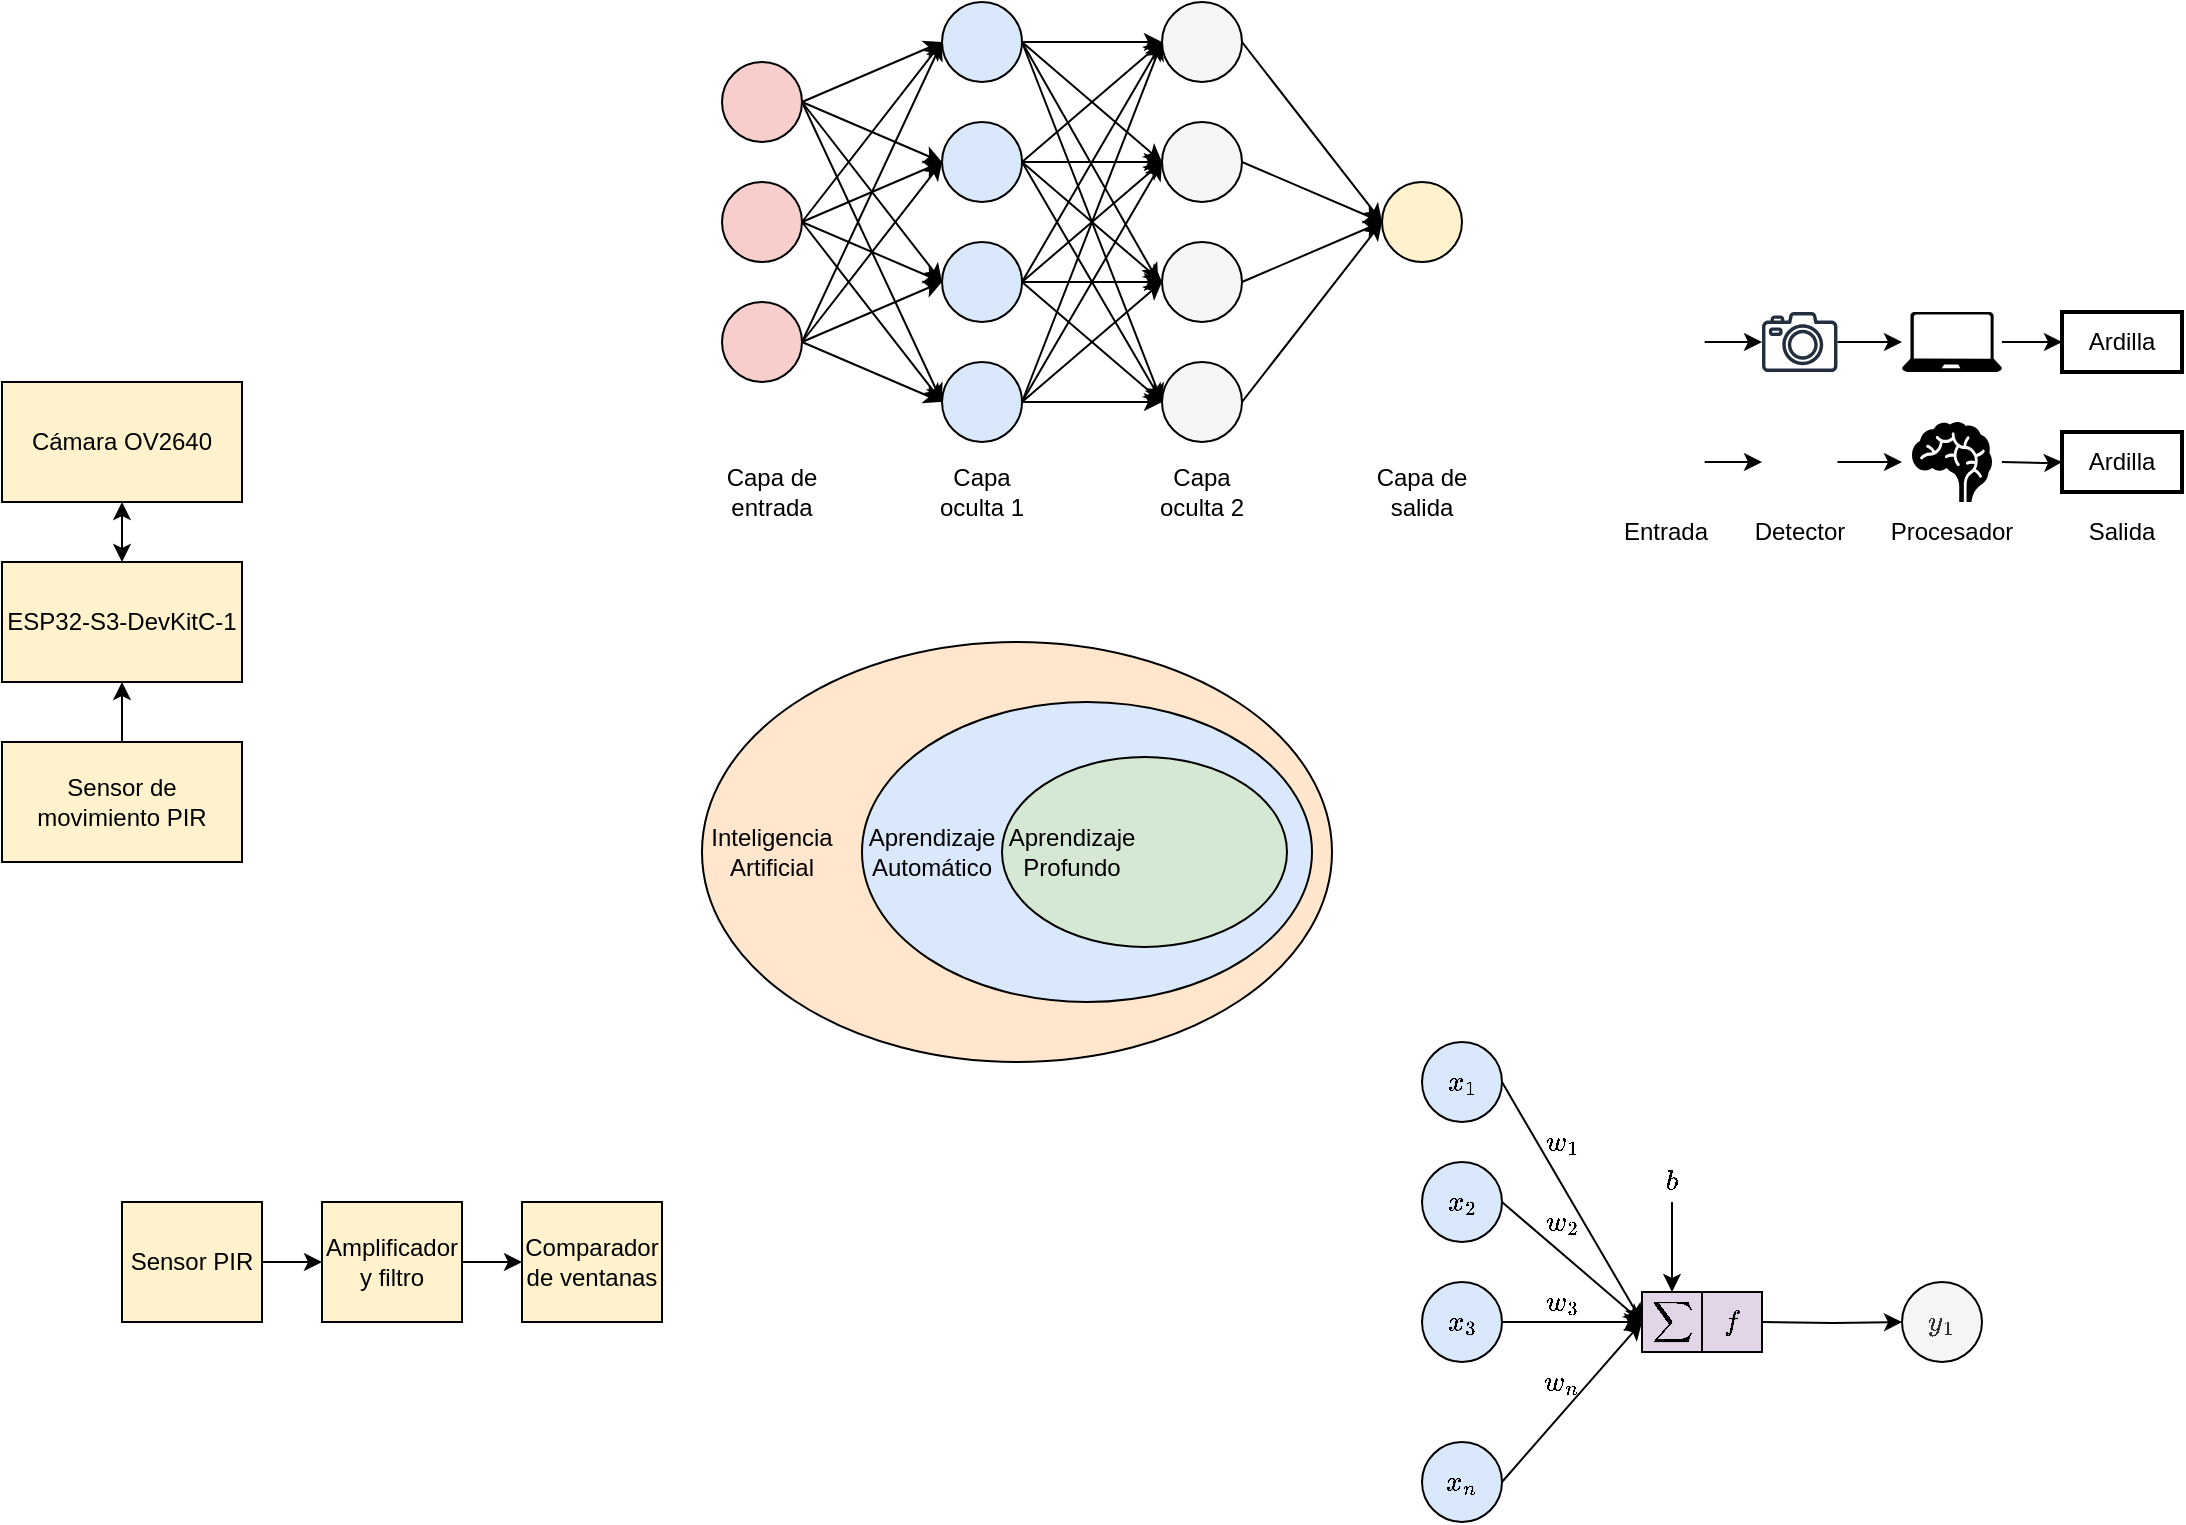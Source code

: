 <mxfile version="20.5.3" type="device"><diagram id="mrAVjI0d_bWb_Q6mrn6p" name="Page-1"><mxGraphModel dx="246" dy="659" grid="1" gridSize="10" guides="1" tooltips="1" connect="1" arrows="1" fold="1" page="1" pageScale="1" pageWidth="850" pageHeight="1100" math="1" shadow="0"><root><mxCell id="0"/><mxCell id="1" parent="0"/><mxCell id="iwg94iTVYW8onbJ5SESR-1" value="ESP32-S3-DevKitC-1" style="rounded=0;whiteSpace=wrap;html=1;fillColor=#fff2cc;strokeColor=default;" parent="1" vertex="1"><mxGeometry x="300" y="450" width="120" height="60" as="geometry"/></mxCell><mxCell id="iwg94iTVYW8onbJ5SESR-6" value="" style="edgeStyle=orthogonalEdgeStyle;rounded=0;orthogonalLoop=1;jettySize=auto;html=1;startArrow=classic;startFill=1;" parent="1" source="iwg94iTVYW8onbJ5SESR-2" target="iwg94iTVYW8onbJ5SESR-1" edge="1"><mxGeometry relative="1" as="geometry"/></mxCell><mxCell id="iwg94iTVYW8onbJ5SESR-2" value="Cámara OV2640" style="rounded=0;whiteSpace=wrap;html=1;fillColor=#fff2cc;strokeColor=default;" parent="1" vertex="1"><mxGeometry x="300" y="360" width="120" height="60" as="geometry"/></mxCell><mxCell id="iwg94iTVYW8onbJ5SESR-5" value="" style="edgeStyle=orthogonalEdgeStyle;rounded=0;orthogonalLoop=1;jettySize=auto;html=1;" parent="1" source="iwg94iTVYW8onbJ5SESR-3" target="iwg94iTVYW8onbJ5SESR-1" edge="1"><mxGeometry relative="1" as="geometry"/></mxCell><mxCell id="iwg94iTVYW8onbJ5SESR-3" value="Sensor de movimiento PIR" style="rounded=0;whiteSpace=wrap;html=1;fillColor=#fff2cc;strokeColor=default;" parent="1" vertex="1"><mxGeometry x="300" y="540" width="120" height="60" as="geometry"/></mxCell><mxCell id="CYQogxWo8IyRnVfrzuj0-6" style="edgeStyle=orthogonalEdgeStyle;rounded=0;orthogonalLoop=1;jettySize=auto;html=1;entryX=0;entryY=0.5;entryDx=0;entryDy=0;fillColor=#fff2cc;strokeColor=default;" parent="1" source="CYQogxWo8IyRnVfrzuj0-3" target="CYQogxWo8IyRnVfrzuj0-4" edge="1"><mxGeometry relative="1" as="geometry"/></mxCell><mxCell id="CYQogxWo8IyRnVfrzuj0-3" value="Sensor PIR" style="rounded=0;whiteSpace=wrap;html=1;fillColor=#fff2cc;strokeColor=default;" parent="1" vertex="1"><mxGeometry x="360" y="770" width="70" height="60" as="geometry"/></mxCell><mxCell id="CYQogxWo8IyRnVfrzuj0-7" value="" style="edgeStyle=orthogonalEdgeStyle;rounded=0;orthogonalLoop=1;jettySize=auto;html=1;fillColor=#fff2cc;strokeColor=default;" parent="1" source="CYQogxWo8IyRnVfrzuj0-4" target="CYQogxWo8IyRnVfrzuj0-5" edge="1"><mxGeometry relative="1" as="geometry"/></mxCell><mxCell id="CYQogxWo8IyRnVfrzuj0-4" value="Amplificador y filtro" style="rounded=0;whiteSpace=wrap;html=1;fillColor=#fff2cc;strokeColor=default;" parent="1" vertex="1"><mxGeometry x="460" y="770" width="70" height="60" as="geometry"/></mxCell><mxCell id="CYQogxWo8IyRnVfrzuj0-5" value="Comparador de ventanas" style="rounded=0;whiteSpace=wrap;html=1;fillColor=#fff2cc;strokeColor=default;" parent="1" vertex="1"><mxGeometry x="560" y="770" width="70" height="60" as="geometry"/></mxCell><mxCell id="CYQogxWo8IyRnVfrzuj0-12" value="" style="ellipse;whiteSpace=wrap;html=1;strokeColor=default;fillColor=#ffe6cc;" parent="1" vertex="1"><mxGeometry x="650" y="490" width="315" height="210" as="geometry"/></mxCell><mxCell id="CYQogxWo8IyRnVfrzuj0-13" value="" style="ellipse;whiteSpace=wrap;html=1;strokeColor=default;fillColor=#dae8fc;" parent="1" vertex="1"><mxGeometry x="730" y="520" width="225" height="150" as="geometry"/></mxCell><mxCell id="CYQogxWo8IyRnVfrzuj0-14" value="" style="ellipse;whiteSpace=wrap;html=1;strokeColor=default;fillColor=#d5e8d4;" parent="1" vertex="1"><mxGeometry x="800" y="547.5" width="142.5" height="95" as="geometry"/></mxCell><mxCell id="CYQogxWo8IyRnVfrzuj0-15" value="Aprendizaje&lt;br&gt;Profundo" style="text;html=1;strokeColor=none;fillColor=none;align=center;verticalAlign=middle;whiteSpace=wrap;rounded=0;" parent="1" vertex="1"><mxGeometry x="800" y="580" width="70" height="30" as="geometry"/></mxCell><mxCell id="CYQogxWo8IyRnVfrzuj0-16" value="Aprendizaje&lt;br&gt;Automático" style="text;html=1;strokeColor=none;fillColor=none;align=center;verticalAlign=middle;whiteSpace=wrap;rounded=0;" parent="1" vertex="1"><mxGeometry x="730" y="580" width="70" height="30" as="geometry"/></mxCell><mxCell id="CYQogxWo8IyRnVfrzuj0-17" value="Inteligencia&lt;br&gt;Artificial" style="text;html=1;strokeColor=none;fillColor=none;align=center;verticalAlign=middle;whiteSpace=wrap;rounded=0;" parent="1" vertex="1"><mxGeometry x="650" y="580" width="70" height="30" as="geometry"/></mxCell><mxCell id="CYQogxWo8IyRnVfrzuj0-31" style="rounded=0;orthogonalLoop=1;jettySize=auto;html=1;exitX=1;exitY=0.5;exitDx=0;exitDy=0;entryX=0;entryY=0.5;entryDx=0;entryDy=0;strokeColor=default;" parent="1" source="CYQogxWo8IyRnVfrzuj0-18" target="CYQogxWo8IyRnVfrzuj0-23" edge="1"><mxGeometry relative="1" as="geometry"/></mxCell><mxCell id="CYQogxWo8IyRnVfrzuj0-33" style="edgeStyle=none;rounded=0;orthogonalLoop=1;jettySize=auto;html=1;exitX=1;exitY=0.5;exitDx=0;exitDy=0;entryX=0;entryY=0.5;entryDx=0;entryDy=0;strokeColor=default;" parent="1" source="CYQogxWo8IyRnVfrzuj0-18" target="CYQogxWo8IyRnVfrzuj0-24" edge="1"><mxGeometry relative="1" as="geometry"/></mxCell><mxCell id="CYQogxWo8IyRnVfrzuj0-34" style="edgeStyle=none;rounded=0;orthogonalLoop=1;jettySize=auto;html=1;exitX=1;exitY=0.5;exitDx=0;exitDy=0;entryX=0;entryY=0.5;entryDx=0;entryDy=0;strokeColor=default;" parent="1" source="CYQogxWo8IyRnVfrzuj0-18" target="CYQogxWo8IyRnVfrzuj0-25" edge="1"><mxGeometry relative="1" as="geometry"/></mxCell><mxCell id="CYQogxWo8IyRnVfrzuj0-68" style="edgeStyle=none;rounded=0;orthogonalLoop=1;jettySize=auto;html=1;exitX=1;exitY=0.5;exitDx=0;exitDy=0;entryX=0;entryY=0.5;entryDx=0;entryDy=0;strokeColor=default;" parent="1" source="CYQogxWo8IyRnVfrzuj0-18" target="CYQogxWo8IyRnVfrzuj0-21" edge="1"><mxGeometry relative="1" as="geometry"/></mxCell><mxCell id="CYQogxWo8IyRnVfrzuj0-18" value="" style="ellipse;whiteSpace=wrap;html=1;aspect=fixed;strokeColor=default;fillColor=#f8cecc;" parent="1" vertex="1"><mxGeometry x="660" y="320" width="40" height="40" as="geometry"/></mxCell><mxCell id="CYQogxWo8IyRnVfrzuj0-35" style="edgeStyle=none;rounded=0;orthogonalLoop=1;jettySize=auto;html=1;exitX=1;exitY=0.5;exitDx=0;exitDy=0;entryX=0;entryY=0.5;entryDx=0;entryDy=0;strokeColor=default;" parent="1" source="CYQogxWo8IyRnVfrzuj0-19" target="CYQogxWo8IyRnVfrzuj0-23" edge="1"><mxGeometry relative="1" as="geometry"/></mxCell><mxCell id="CYQogxWo8IyRnVfrzuj0-36" style="edgeStyle=none;rounded=0;orthogonalLoop=1;jettySize=auto;html=1;exitX=1;exitY=0.5;exitDx=0;exitDy=0;entryX=0;entryY=0.5;entryDx=0;entryDy=0;strokeColor=default;" parent="1" source="CYQogxWo8IyRnVfrzuj0-19" target="CYQogxWo8IyRnVfrzuj0-21" edge="1"><mxGeometry relative="1" as="geometry"/></mxCell><mxCell id="CYQogxWo8IyRnVfrzuj0-37" style="edgeStyle=none;rounded=0;orthogonalLoop=1;jettySize=auto;html=1;exitX=1;exitY=0.5;exitDx=0;exitDy=0;entryX=0;entryY=0.5;entryDx=0;entryDy=0;strokeColor=default;" parent="1" source="CYQogxWo8IyRnVfrzuj0-19" target="CYQogxWo8IyRnVfrzuj0-24" edge="1"><mxGeometry relative="1" as="geometry"/></mxCell><mxCell id="CYQogxWo8IyRnVfrzuj0-38" style="edgeStyle=none;rounded=0;orthogonalLoop=1;jettySize=auto;html=1;exitX=1;exitY=0.5;exitDx=0;exitDy=0;entryX=0;entryY=0.5;entryDx=0;entryDy=0;strokeColor=default;" parent="1" source="CYQogxWo8IyRnVfrzuj0-19" target="CYQogxWo8IyRnVfrzuj0-25" edge="1"><mxGeometry relative="1" as="geometry"/></mxCell><mxCell id="CYQogxWo8IyRnVfrzuj0-19" value="" style="ellipse;whiteSpace=wrap;html=1;aspect=fixed;strokeColor=default;fillColor=#f8cecc;" parent="1" vertex="1"><mxGeometry x="660" y="260" width="40" height="40" as="geometry"/></mxCell><mxCell id="CYQogxWo8IyRnVfrzuj0-39" style="edgeStyle=none;rounded=0;orthogonalLoop=1;jettySize=auto;html=1;exitX=1;exitY=0.5;exitDx=0;exitDy=0;entryX=0;entryY=0.5;entryDx=0;entryDy=0;strokeColor=default;" parent="1" source="CYQogxWo8IyRnVfrzuj0-20" target="CYQogxWo8IyRnVfrzuj0-25" edge="1"><mxGeometry relative="1" as="geometry"/></mxCell><mxCell id="CYQogxWo8IyRnVfrzuj0-40" style="edgeStyle=none;rounded=0;orthogonalLoop=1;jettySize=auto;html=1;exitX=1;exitY=0.5;exitDx=0;exitDy=0;entryX=0;entryY=0.5;entryDx=0;entryDy=0;strokeColor=default;" parent="1" source="CYQogxWo8IyRnVfrzuj0-20" target="CYQogxWo8IyRnVfrzuj0-24" edge="1"><mxGeometry relative="1" as="geometry"/></mxCell><mxCell id="CYQogxWo8IyRnVfrzuj0-41" style="edgeStyle=none;rounded=0;orthogonalLoop=1;jettySize=auto;html=1;exitX=1;exitY=0.5;exitDx=0;exitDy=0;entryX=0;entryY=0.5;entryDx=0;entryDy=0;strokeColor=default;" parent="1" source="CYQogxWo8IyRnVfrzuj0-20" target="CYQogxWo8IyRnVfrzuj0-21" edge="1"><mxGeometry relative="1" as="geometry"/></mxCell><mxCell id="CYQogxWo8IyRnVfrzuj0-42" style="edgeStyle=none;rounded=0;orthogonalLoop=1;jettySize=auto;html=1;exitX=1;exitY=0.5;exitDx=0;exitDy=0;entryX=0;entryY=0.5;entryDx=0;entryDy=0;strokeColor=default;" parent="1" source="CYQogxWo8IyRnVfrzuj0-20" target="CYQogxWo8IyRnVfrzuj0-23" edge="1"><mxGeometry relative="1" as="geometry"/></mxCell><mxCell id="CYQogxWo8IyRnVfrzuj0-20" value="" style="ellipse;whiteSpace=wrap;html=1;aspect=fixed;strokeColor=default;fillColor=#f8cecc;" parent="1" vertex="1"><mxGeometry x="660" y="200" width="40" height="40" as="geometry"/></mxCell><mxCell id="CYQogxWo8IyRnVfrzuj0-45" style="edgeStyle=none;rounded=0;orthogonalLoop=1;jettySize=auto;html=1;exitX=1;exitY=0.5;exitDx=0;exitDy=0;entryX=0;entryY=0.5;entryDx=0;entryDy=0;strokeColor=default;" parent="1" source="CYQogxWo8IyRnVfrzuj0-21" target="CYQogxWo8IyRnVfrzuj0-26" edge="1"><mxGeometry relative="1" as="geometry"/></mxCell><mxCell id="CYQogxWo8IyRnVfrzuj0-49" style="edgeStyle=none;rounded=0;orthogonalLoop=1;jettySize=auto;html=1;exitX=1;exitY=0.5;exitDx=0;exitDy=0;entryX=0;entryY=0.5;entryDx=0;entryDy=0;strokeColor=default;" parent="1" source="CYQogxWo8IyRnVfrzuj0-21" target="CYQogxWo8IyRnVfrzuj0-27" edge="1"><mxGeometry relative="1" as="geometry"/></mxCell><mxCell id="CYQogxWo8IyRnVfrzuj0-51" style="edgeStyle=none;rounded=0;orthogonalLoop=1;jettySize=auto;html=1;exitX=1;exitY=0.5;exitDx=0;exitDy=0;entryX=0;entryY=0.5;entryDx=0;entryDy=0;strokeColor=default;" parent="1" source="CYQogxWo8IyRnVfrzuj0-21" target="CYQogxWo8IyRnVfrzuj0-28" edge="1"><mxGeometry relative="1" as="geometry"/></mxCell><mxCell id="CYQogxWo8IyRnVfrzuj0-56" style="edgeStyle=none;rounded=0;orthogonalLoop=1;jettySize=auto;html=1;exitX=1;exitY=0.5;exitDx=0;exitDy=0;entryX=0;entryY=0.5;entryDx=0;entryDy=0;strokeColor=default;" parent="1" source="CYQogxWo8IyRnVfrzuj0-21" target="CYQogxWo8IyRnVfrzuj0-29" edge="1"><mxGeometry relative="1" as="geometry"/></mxCell><mxCell id="CYQogxWo8IyRnVfrzuj0-21" value="" style="ellipse;whiteSpace=wrap;html=1;aspect=fixed;strokeColor=default;fillColor=#dae8fc;" parent="1" vertex="1"><mxGeometry x="770" y="290" width="40" height="40" as="geometry"/></mxCell><mxCell id="CYQogxWo8IyRnVfrzuj0-46" style="edgeStyle=none;rounded=0;orthogonalLoop=1;jettySize=auto;html=1;exitX=1;exitY=0.5;exitDx=0;exitDy=0;entryX=0;entryY=0.5;entryDx=0;entryDy=0;strokeColor=default;" parent="1" source="CYQogxWo8IyRnVfrzuj0-23" target="CYQogxWo8IyRnVfrzuj0-27" edge="1"><mxGeometry relative="1" as="geometry"/></mxCell><mxCell id="CYQogxWo8IyRnVfrzuj0-50" style="edgeStyle=none;rounded=0;orthogonalLoop=1;jettySize=auto;html=1;exitX=1;exitY=0.5;exitDx=0;exitDy=0;entryX=0;entryY=0.5;entryDx=0;entryDy=0;strokeColor=default;" parent="1" source="CYQogxWo8IyRnVfrzuj0-23" target="CYQogxWo8IyRnVfrzuj0-26" edge="1"><mxGeometry relative="1" as="geometry"/></mxCell><mxCell id="CYQogxWo8IyRnVfrzuj0-57" style="edgeStyle=none;rounded=0;orthogonalLoop=1;jettySize=auto;html=1;exitX=1;exitY=0.5;exitDx=0;exitDy=0;entryX=0;entryY=0.5;entryDx=0;entryDy=0;strokeColor=default;" parent="1" source="CYQogxWo8IyRnVfrzuj0-23" target="CYQogxWo8IyRnVfrzuj0-28" edge="1"><mxGeometry relative="1" as="geometry"/></mxCell><mxCell id="CYQogxWo8IyRnVfrzuj0-58" style="edgeStyle=none;rounded=0;orthogonalLoop=1;jettySize=auto;html=1;exitX=1;exitY=0.5;exitDx=0;exitDy=0;entryX=0;entryY=0.5;entryDx=0;entryDy=0;strokeColor=default;" parent="1" source="CYQogxWo8IyRnVfrzuj0-23" target="CYQogxWo8IyRnVfrzuj0-29" edge="1"><mxGeometry relative="1" as="geometry"/></mxCell><mxCell id="CYQogxWo8IyRnVfrzuj0-23" value="" style="ellipse;whiteSpace=wrap;html=1;aspect=fixed;strokeColor=default;fillColor=#dae8fc;" parent="1" vertex="1"><mxGeometry x="770" y="350" width="40" height="40" as="geometry"/></mxCell><mxCell id="CYQogxWo8IyRnVfrzuj0-44" style="edgeStyle=none;rounded=0;orthogonalLoop=1;jettySize=auto;html=1;exitX=1;exitY=0.5;exitDx=0;exitDy=0;entryX=0;entryY=0.5;entryDx=0;entryDy=0;strokeColor=default;" parent="1" source="CYQogxWo8IyRnVfrzuj0-24" target="CYQogxWo8IyRnVfrzuj0-28" edge="1"><mxGeometry relative="1" as="geometry"/></mxCell><mxCell id="CYQogxWo8IyRnVfrzuj0-48" style="edgeStyle=none;rounded=0;orthogonalLoop=1;jettySize=auto;html=1;exitX=1;exitY=0.5;exitDx=0;exitDy=0;entryX=0;entryY=0.5;entryDx=0;entryDy=0;strokeColor=default;" parent="1" source="CYQogxWo8IyRnVfrzuj0-24" target="CYQogxWo8IyRnVfrzuj0-26" edge="1"><mxGeometry relative="1" as="geometry"/></mxCell><mxCell id="CYQogxWo8IyRnVfrzuj0-52" style="edgeStyle=none;rounded=0;orthogonalLoop=1;jettySize=auto;html=1;exitX=1;exitY=0.5;exitDx=0;exitDy=0;entryX=0;entryY=0.5;entryDx=0;entryDy=0;strokeColor=default;" parent="1" source="CYQogxWo8IyRnVfrzuj0-24" target="CYQogxWo8IyRnVfrzuj0-29" edge="1"><mxGeometry relative="1" as="geometry"/></mxCell><mxCell id="CYQogxWo8IyRnVfrzuj0-55" style="edgeStyle=none;rounded=0;orthogonalLoop=1;jettySize=auto;html=1;exitX=1;exitY=0.5;exitDx=0;exitDy=0;entryX=0;entryY=0.5;entryDx=0;entryDy=0;strokeColor=default;" parent="1" source="CYQogxWo8IyRnVfrzuj0-24" target="CYQogxWo8IyRnVfrzuj0-27" edge="1"><mxGeometry relative="1" as="geometry"/></mxCell><mxCell id="CYQogxWo8IyRnVfrzuj0-24" value="" style="ellipse;whiteSpace=wrap;html=1;aspect=fixed;strokeColor=default;fillColor=#dae8fc;" parent="1" vertex="1"><mxGeometry x="770" y="230" width="40" height="40" as="geometry"/></mxCell><mxCell id="CYQogxWo8IyRnVfrzuj0-43" style="edgeStyle=none;rounded=0;orthogonalLoop=1;jettySize=auto;html=1;exitX=1;exitY=0.5;exitDx=0;exitDy=0;entryX=0;entryY=0.5;entryDx=0;entryDy=0;strokeColor=default;" parent="1" source="CYQogxWo8IyRnVfrzuj0-25" target="CYQogxWo8IyRnVfrzuj0-29" edge="1"><mxGeometry relative="1" as="geometry"/></mxCell><mxCell id="CYQogxWo8IyRnVfrzuj0-47" style="edgeStyle=none;rounded=0;orthogonalLoop=1;jettySize=auto;html=1;exitX=1;exitY=0.5;exitDx=0;exitDy=0;entryX=0;entryY=0.5;entryDx=0;entryDy=0;strokeColor=default;" parent="1" source="CYQogxWo8IyRnVfrzuj0-25" target="CYQogxWo8IyRnVfrzuj0-28" edge="1"><mxGeometry relative="1" as="geometry"/></mxCell><mxCell id="CYQogxWo8IyRnVfrzuj0-53" style="edgeStyle=none;rounded=0;orthogonalLoop=1;jettySize=auto;html=1;exitX=1;exitY=0.5;exitDx=0;exitDy=0;entryX=-0.046;entryY=0.496;entryDx=0;entryDy=0;entryPerimeter=0;strokeColor=default;" parent="1" source="CYQogxWo8IyRnVfrzuj0-25" target="CYQogxWo8IyRnVfrzuj0-26" edge="1"><mxGeometry relative="1" as="geometry"/></mxCell><mxCell id="CYQogxWo8IyRnVfrzuj0-54" style="edgeStyle=none;rounded=0;orthogonalLoop=1;jettySize=auto;html=1;exitX=1;exitY=0.5;exitDx=0;exitDy=0;entryX=0;entryY=0.5;entryDx=0;entryDy=0;strokeColor=default;" parent="1" source="CYQogxWo8IyRnVfrzuj0-25" target="CYQogxWo8IyRnVfrzuj0-27" edge="1"><mxGeometry relative="1" as="geometry"/></mxCell><mxCell id="CYQogxWo8IyRnVfrzuj0-25" value="" style="ellipse;whiteSpace=wrap;html=1;aspect=fixed;strokeColor=default;fillColor=#dae8fc;" parent="1" vertex="1"><mxGeometry x="770" y="170" width="40" height="40" as="geometry"/></mxCell><mxCell id="CYQogxWo8IyRnVfrzuj0-64" style="edgeStyle=none;rounded=0;orthogonalLoop=1;jettySize=auto;html=1;exitX=1;exitY=0.5;exitDx=0;exitDy=0;entryX=0;entryY=0.5;entryDx=0;entryDy=0;strokeColor=default;" parent="1" source="CYQogxWo8IyRnVfrzuj0-26" target="CYQogxWo8IyRnVfrzuj0-30" edge="1"><mxGeometry relative="1" as="geometry"/></mxCell><mxCell id="CYQogxWo8IyRnVfrzuj0-26" value="" style="ellipse;whiteSpace=wrap;html=1;aspect=fixed;strokeColor=default;fillColor=#f5f5f5;fontColor=#333333;" parent="1" vertex="1"><mxGeometry x="880" y="290" width="40" height="40" as="geometry"/></mxCell><mxCell id="CYQogxWo8IyRnVfrzuj0-63" style="edgeStyle=none;rounded=0;orthogonalLoop=1;jettySize=auto;html=1;exitX=1;exitY=0.5;exitDx=0;exitDy=0;entryX=0;entryY=0.5;entryDx=0;entryDy=0;strokeColor=default;" parent="1" source="CYQogxWo8IyRnVfrzuj0-27" target="CYQogxWo8IyRnVfrzuj0-30" edge="1"><mxGeometry relative="1" as="geometry"/></mxCell><mxCell id="CYQogxWo8IyRnVfrzuj0-27" value="" style="ellipse;whiteSpace=wrap;html=1;aspect=fixed;strokeColor=default;fillColor=#f5f5f5;fontColor=#333333;" parent="1" vertex="1"><mxGeometry x="880" y="350" width="40" height="40" as="geometry"/></mxCell><mxCell id="CYQogxWo8IyRnVfrzuj0-67" style="edgeStyle=none;rounded=0;orthogonalLoop=1;jettySize=auto;html=1;exitX=1;exitY=0.5;exitDx=0;exitDy=0;entryX=0;entryY=0.5;entryDx=0;entryDy=0;strokeColor=default;" parent="1" source="CYQogxWo8IyRnVfrzuj0-28" target="CYQogxWo8IyRnVfrzuj0-30" edge="1"><mxGeometry relative="1" as="geometry"/></mxCell><mxCell id="CYQogxWo8IyRnVfrzuj0-28" value="" style="ellipse;whiteSpace=wrap;html=1;aspect=fixed;strokeColor=default;fillColor=#f5f5f5;fontColor=#333333;" parent="1" vertex="1"><mxGeometry x="880" y="230" width="40" height="40" as="geometry"/></mxCell><mxCell id="CYQogxWo8IyRnVfrzuj0-66" style="edgeStyle=none;rounded=0;orthogonalLoop=1;jettySize=auto;html=1;exitX=1;exitY=0.5;exitDx=0;exitDy=0;entryX=0;entryY=0.5;entryDx=0;entryDy=0;strokeColor=default;" parent="1" source="CYQogxWo8IyRnVfrzuj0-29" target="CYQogxWo8IyRnVfrzuj0-30" edge="1"><mxGeometry relative="1" as="geometry"/></mxCell><mxCell id="CYQogxWo8IyRnVfrzuj0-29" value="" style="ellipse;whiteSpace=wrap;html=1;aspect=fixed;strokeColor=default;fillColor=#f5f5f5;fontColor=#333333;" parent="1" vertex="1"><mxGeometry x="880" y="170" width="40" height="40" as="geometry"/></mxCell><mxCell id="CYQogxWo8IyRnVfrzuj0-30" value="" style="ellipse;whiteSpace=wrap;html=1;aspect=fixed;strokeColor=default;fillColor=#fff2cc;" parent="1" vertex="1"><mxGeometry x="990" y="260" width="40" height="40" as="geometry"/></mxCell><mxCell id="CYQogxWo8IyRnVfrzuj0-69" value="Capa de entrada" style="text;html=1;strokeColor=none;fillColor=none;align=center;verticalAlign=middle;whiteSpace=wrap;rounded=0;" parent="1" vertex="1"><mxGeometry x="655" y="400" width="60" height="30" as="geometry"/></mxCell><mxCell id="CYQogxWo8IyRnVfrzuj0-70" value="Capa oculta 1" style="text;html=1;strokeColor=none;fillColor=none;align=center;verticalAlign=middle;whiteSpace=wrap;rounded=0;" parent="1" vertex="1"><mxGeometry x="760" y="400" width="60" height="30" as="geometry"/></mxCell><mxCell id="CYQogxWo8IyRnVfrzuj0-71" value="Capa oculta 2" style="text;html=1;strokeColor=none;fillColor=none;align=center;verticalAlign=middle;whiteSpace=wrap;rounded=0;" parent="1" vertex="1"><mxGeometry x="870" y="400" width="60" height="30" as="geometry"/></mxCell><mxCell id="CYQogxWo8IyRnVfrzuj0-72" value="Capa de salida" style="text;html=1;strokeColor=none;fillColor=none;align=center;verticalAlign=middle;whiteSpace=wrap;rounded=0;" parent="1" vertex="1"><mxGeometry x="980" y="400" width="60" height="30" as="geometry"/></mxCell><mxCell id="CYQogxWo8IyRnVfrzuj0-83" style="edgeStyle=none;rounded=0;orthogonalLoop=1;jettySize=auto;html=1;exitX=1;exitY=0.5;exitDx=0;exitDy=0;entryX=0;entryY=0.5;entryDx=0;entryDy=0;strokeColor=default;" parent="1" source="CYQogxWo8IyRnVfrzuj0-73" target="CYQogxWo8IyRnVfrzuj0-79" edge="1"><mxGeometry relative="1" as="geometry"/></mxCell><mxCell id="CYQogxWo8IyRnVfrzuj0-73" value="\[x_3\]" style="ellipse;whiteSpace=wrap;html=1;aspect=fixed;strokeColor=default;fillColor=#dae8fc;" parent="1" vertex="1"><mxGeometry x="1010" y="810" width="40" height="40" as="geometry"/></mxCell><mxCell id="CYQogxWo8IyRnVfrzuj0-87" style="edgeStyle=none;rounded=0;orthogonalLoop=1;jettySize=auto;html=1;exitX=1;exitY=0.5;exitDx=0;exitDy=0;entryX=0;entryY=0.5;entryDx=0;entryDy=0;strokeColor=default;" parent="1" source="CYQogxWo8IyRnVfrzuj0-74" target="CYQogxWo8IyRnVfrzuj0-79" edge="1"><mxGeometry relative="1" as="geometry"/></mxCell><mxCell id="CYQogxWo8IyRnVfrzuj0-74" value="\[x_n\]" style="ellipse;whiteSpace=wrap;html=1;aspect=fixed;strokeColor=default;fillColor=#dae8fc;" parent="1" vertex="1"><mxGeometry x="1010" y="890" width="40" height="40" as="geometry"/></mxCell><mxCell id="CYQogxWo8IyRnVfrzuj0-88" style="edgeStyle=none;rounded=0;orthogonalLoop=1;jettySize=auto;html=1;exitX=1;exitY=0.5;exitDx=0;exitDy=0;strokeColor=default;entryX=0;entryY=0.5;entryDx=0;entryDy=0;" parent="1" source="CYQogxWo8IyRnVfrzuj0-75" target="CYQogxWo8IyRnVfrzuj0-79" edge="1"><mxGeometry relative="1" as="geometry"><mxPoint x="1100" y="810" as="targetPoint"/></mxGeometry></mxCell><mxCell id="CYQogxWo8IyRnVfrzuj0-75" value="\[x_2\]" style="ellipse;whiteSpace=wrap;html=1;aspect=fixed;strokeColor=default;fillColor=#dae8fc;" parent="1" vertex="1"><mxGeometry x="1010" y="750" width="40" height="40" as="geometry"/></mxCell><mxCell id="CYQogxWo8IyRnVfrzuj0-89" style="edgeStyle=none;rounded=0;orthogonalLoop=1;jettySize=auto;html=1;exitX=1;exitY=0.5;exitDx=0;exitDy=0;entryX=0;entryY=0.5;entryDx=0;entryDy=0;strokeColor=default;" parent="1" source="CYQogxWo8IyRnVfrzuj0-76" target="CYQogxWo8IyRnVfrzuj0-79" edge="1"><mxGeometry relative="1" as="geometry"/></mxCell><mxCell id="CYQogxWo8IyRnVfrzuj0-76" value="\[x_1\]" style="ellipse;whiteSpace=wrap;html=1;aspect=fixed;strokeColor=default;fillColor=#dae8fc;" parent="1" vertex="1"><mxGeometry x="1010" y="690" width="40" height="40" as="geometry"/></mxCell><mxCell id="CYQogxWo8IyRnVfrzuj0-78" value="" style="shape=image;html=1;verticalAlign=top;verticalLabelPosition=bottom;labelBackgroundColor=#ffffff;imageAspect=0;aspect=fixed;image=https://cdn1.iconfinder.com/data/icons/ionicons-sharp-vol-1/512/ellipsis-vertical-sharp-128.png;strokeColor=default;" parent="1" vertex="1"><mxGeometry x="1019.5" y="860" width="21" height="21" as="geometry"/></mxCell><mxCell id="CYQogxWo8IyRnVfrzuj0-79" value="\[\sum\]" style="rounded=0;whiteSpace=wrap;html=1;strokeColor=default;fillColor=#e1d5e7;" parent="1" vertex="1"><mxGeometry x="1120" y="815" width="30" height="30" as="geometry"/></mxCell><mxCell id="OaOZy3IlskVk_lXHGRTM-2" style="edgeStyle=orthogonalEdgeStyle;rounded=0;orthogonalLoop=1;jettySize=auto;html=1;exitX=1;exitY=0.5;exitDx=0;exitDy=0;entryX=0;entryY=0.5;entryDx=0;entryDy=0;" edge="1" parent="1" target="OaOZy3IlskVk_lXHGRTM-1"><mxGeometry relative="1" as="geometry"><mxPoint x="1180" y="830" as="sourcePoint"/></mxGeometry></mxCell><mxCell id="OaOZy3IlskVk_lXHGRTM-1" value="\[y_1\]" style="ellipse;whiteSpace=wrap;html=1;aspect=fixed;strokeColor=default;fillColor=#f5f5f5;fontColor=#333333;" vertex="1" parent="1"><mxGeometry x="1250" y="810" width="40" height="40" as="geometry"/></mxCell><mxCell id="OaOZy3IlskVk_lXHGRTM-3" value="\[w_1\]" style="text;html=1;strokeColor=none;fillColor=none;align=center;verticalAlign=middle;whiteSpace=wrap;rounded=0;" vertex="1" parent="1"><mxGeometry x="1070" y="730" width="20" height="20" as="geometry"/></mxCell><mxCell id="OaOZy3IlskVk_lXHGRTM-6" value="\[w_2\]" style="text;html=1;strokeColor=none;fillColor=none;align=center;verticalAlign=middle;whiteSpace=wrap;rounded=0;" vertex="1" parent="1"><mxGeometry x="1070" y="770" width="20" height="20" as="geometry"/></mxCell><mxCell id="OaOZy3IlskVk_lXHGRTM-7" value="\[w_3\]" style="text;html=1;strokeColor=none;fillColor=none;align=center;verticalAlign=middle;whiteSpace=wrap;rounded=0;" vertex="1" parent="1"><mxGeometry x="1070" y="810" width="20" height="20" as="geometry"/></mxCell><mxCell id="OaOZy3IlskVk_lXHGRTM-9" value="\[w_n\]" style="text;html=1;strokeColor=none;fillColor=none;align=center;verticalAlign=middle;whiteSpace=wrap;rounded=0;" vertex="1" parent="1"><mxGeometry x="1070" y="850" width="20" height="20" as="geometry"/></mxCell><mxCell id="OaOZy3IlskVk_lXHGRTM-11" style="edgeStyle=orthogonalEdgeStyle;rounded=0;orthogonalLoop=1;jettySize=auto;html=1;exitX=0.5;exitY=1;exitDx=0;exitDy=0;entryX=0.5;entryY=0;entryDx=0;entryDy=0;" edge="1" parent="1" source="OaOZy3IlskVk_lXHGRTM-10" target="CYQogxWo8IyRnVfrzuj0-79"><mxGeometry relative="1" as="geometry"/></mxCell><mxCell id="OaOZy3IlskVk_lXHGRTM-10" value="\[b\]" style="text;html=1;strokeColor=none;fillColor=none;align=center;verticalAlign=middle;whiteSpace=wrap;rounded=0;" vertex="1" parent="1"><mxGeometry x="1125" y="750" width="20" height="20" as="geometry"/></mxCell><mxCell id="OaOZy3IlskVk_lXHGRTM-12" value="\[f\]" style="rounded=0;whiteSpace=wrap;html=1;strokeColor=default;fillColor=#e1d5e7;" vertex="1" parent="1"><mxGeometry x="1150" y="815" width="30" height="30" as="geometry"/></mxCell><mxCell id="OaOZy3IlskVk_lXHGRTM-15" value="" style="edgeStyle=orthogonalEdgeStyle;rounded=0;orthogonalLoop=1;jettySize=auto;html=1;" edge="1" parent="1" source="OaOZy3IlskVk_lXHGRTM-13"><mxGeometry relative="1" as="geometry"><mxPoint x="1180" y="340" as="targetPoint"/></mxGeometry></mxCell><mxCell id="OaOZy3IlskVk_lXHGRTM-13" value="" style="shape=image;verticalLabelPosition=bottom;labelBackgroundColor=default;verticalAlign=top;aspect=fixed;imageAspect=0;image=https://www.ngenespanol.com/wp-content/uploads/2018/09/Fotos-Divertidas-del-mundo-animal-P.png;clipPath=inset(0% 13.33% 0% 20.67%);" vertex="1" parent="1"><mxGeometry x="1111.73" y="320" width="39.6" height="40" as="geometry"/></mxCell><mxCell id="OaOZy3IlskVk_lXHGRTM-20" value="" style="edgeStyle=orthogonalEdgeStyle;rounded=0;orthogonalLoop=1;jettySize=auto;html=1;" edge="1" parent="1" source="OaOZy3IlskVk_lXHGRTM-18" target="OaOZy3IlskVk_lXHGRTM-19"><mxGeometry relative="1" as="geometry"/></mxCell><mxCell id="OaOZy3IlskVk_lXHGRTM-18" value="" style="sketch=0;outlineConnect=0;fontColor=#232F3E;gradientColor=none;fillColor=#232F3D;strokeColor=none;dashed=0;verticalLabelPosition=bottom;verticalAlign=top;align=center;html=1;fontSize=12;fontStyle=0;aspect=fixed;pointerEvents=1;shape=mxgraph.aws4.camera2;" vertex="1" parent="1"><mxGeometry x="1180" y="325" width="37.74" height="30" as="geometry"/></mxCell><mxCell id="OaOZy3IlskVk_lXHGRTM-22" value="" style="edgeStyle=orthogonalEdgeStyle;rounded=0;orthogonalLoop=1;jettySize=auto;html=1;" edge="1" parent="1" source="OaOZy3IlskVk_lXHGRTM-19" target="OaOZy3IlskVk_lXHGRTM-21"><mxGeometry relative="1" as="geometry"/></mxCell><mxCell id="OaOZy3IlskVk_lXHGRTM-19" value="" style="verticalLabelPosition=bottom;html=1;verticalAlign=top;align=center;strokeColor=none;fillColor=#000000;shape=mxgraph.azure.laptop;pointerEvents=1;" vertex="1" parent="1"><mxGeometry x="1250" y="325" width="50" height="30" as="geometry"/></mxCell><mxCell id="OaOZy3IlskVk_lXHGRTM-21" value="Ardilla" style="text;html=1;strokeColor=default;fillColor=none;align=center;verticalAlign=middle;whiteSpace=wrap;rounded=0;strokeWidth=2;" vertex="1" parent="1"><mxGeometry x="1330" y="325" width="60" height="30" as="geometry"/></mxCell><mxCell id="OaOZy3IlskVk_lXHGRTM-23" value="" style="edgeStyle=orthogonalEdgeStyle;rounded=0;orthogonalLoop=1;jettySize=auto;html=1;" edge="1" parent="1" source="OaOZy3IlskVk_lXHGRTM-24"><mxGeometry relative="1" as="geometry"><mxPoint x="1180" y="400" as="targetPoint"/></mxGeometry></mxCell><mxCell id="OaOZy3IlskVk_lXHGRTM-24" value="" style="shape=image;verticalLabelPosition=bottom;labelBackgroundColor=default;verticalAlign=top;aspect=fixed;imageAspect=0;image=https://www.ngenespanol.com/wp-content/uploads/2018/09/Fotos-Divertidas-del-mundo-animal-P.png;clipPath=inset(0% 13.33% 0% 20.67%);" vertex="1" parent="1"><mxGeometry x="1111.73" y="380" width="39.6" height="40" as="geometry"/></mxCell><mxCell id="OaOZy3IlskVk_lXHGRTM-25" value="" style="edgeStyle=orthogonalEdgeStyle;rounded=0;orthogonalLoop=1;jettySize=auto;html=1;" edge="1" parent="1"><mxGeometry relative="1" as="geometry"><mxPoint x="1217.727" y="400" as="sourcePoint"/><mxPoint x="1250" y="400.018" as="targetPoint"/></mxGeometry></mxCell><mxCell id="OaOZy3IlskVk_lXHGRTM-27" value="" style="edgeStyle=orthogonalEdgeStyle;rounded=0;orthogonalLoop=1;jettySize=auto;html=1;" edge="1" parent="1" target="OaOZy3IlskVk_lXHGRTM-29"><mxGeometry relative="1" as="geometry"><mxPoint x="1300" y="400.018" as="sourcePoint"/></mxGeometry></mxCell><mxCell id="OaOZy3IlskVk_lXHGRTM-29" value="Ardilla" style="text;html=1;strokeColor=default;fillColor=none;align=center;verticalAlign=middle;whiteSpace=wrap;rounded=0;strokeWidth=2;" vertex="1" parent="1"><mxGeometry x="1330" y="385" width="60" height="30" as="geometry"/></mxCell><mxCell id="OaOZy3IlskVk_lXHGRTM-31" value="" style="shape=image;html=1;verticalAlign=top;verticalLabelPosition=bottom;labelBackgroundColor=#ffffff;imageAspect=0;aspect=fixed;image=https://cdn4.iconfinder.com/data/icons/ionicons/512/icon-ios7-eye-128.png;strokeColor=#FFFFFF;strokeWidth=2;fillColor=#000000;gradientColor=none;" vertex="1" parent="1"><mxGeometry x="1180" y="380" width="40" height="40" as="geometry"/></mxCell><mxCell id="OaOZy3IlskVk_lXHGRTM-32" value="" style="shape=mxgraph.signs.healthcare.brain;html=1;pointerEvents=1;fillColor=#000000;strokeColor=none;verticalLabelPosition=bottom;verticalAlign=top;align=center;strokeWidth=2;" vertex="1" parent="1"><mxGeometry x="1255" y="380" width="40" height="40" as="geometry"/></mxCell><mxCell id="OaOZy3IlskVk_lXHGRTM-34" value="Entrada" style="text;html=1;strokeColor=none;fillColor=none;align=center;verticalAlign=middle;whiteSpace=wrap;rounded=0;strokeWidth=2;" vertex="1" parent="1"><mxGeometry x="1101.53" y="420" width="60" height="30" as="geometry"/></mxCell><mxCell id="OaOZy3IlskVk_lXHGRTM-35" value="Detector" style="text;html=1;strokeColor=none;fillColor=none;align=center;verticalAlign=middle;whiteSpace=wrap;rounded=0;strokeWidth=2;" vertex="1" parent="1"><mxGeometry x="1168.87" y="420" width="60" height="30" as="geometry"/></mxCell><mxCell id="OaOZy3IlskVk_lXHGRTM-36" value="Procesador" style="text;html=1;strokeColor=none;fillColor=none;align=center;verticalAlign=middle;whiteSpace=wrap;rounded=0;strokeWidth=2;" vertex="1" parent="1"><mxGeometry x="1245" y="420" width="60" height="30" as="geometry"/></mxCell><mxCell id="OaOZy3IlskVk_lXHGRTM-38" value="Salida" style="text;html=1;strokeColor=none;fillColor=none;align=center;verticalAlign=middle;whiteSpace=wrap;rounded=0;strokeWidth=2;" vertex="1" parent="1"><mxGeometry x="1330" y="420" width="60" height="30" as="geometry"/></mxCell></root></mxGraphModel></diagram></mxfile>